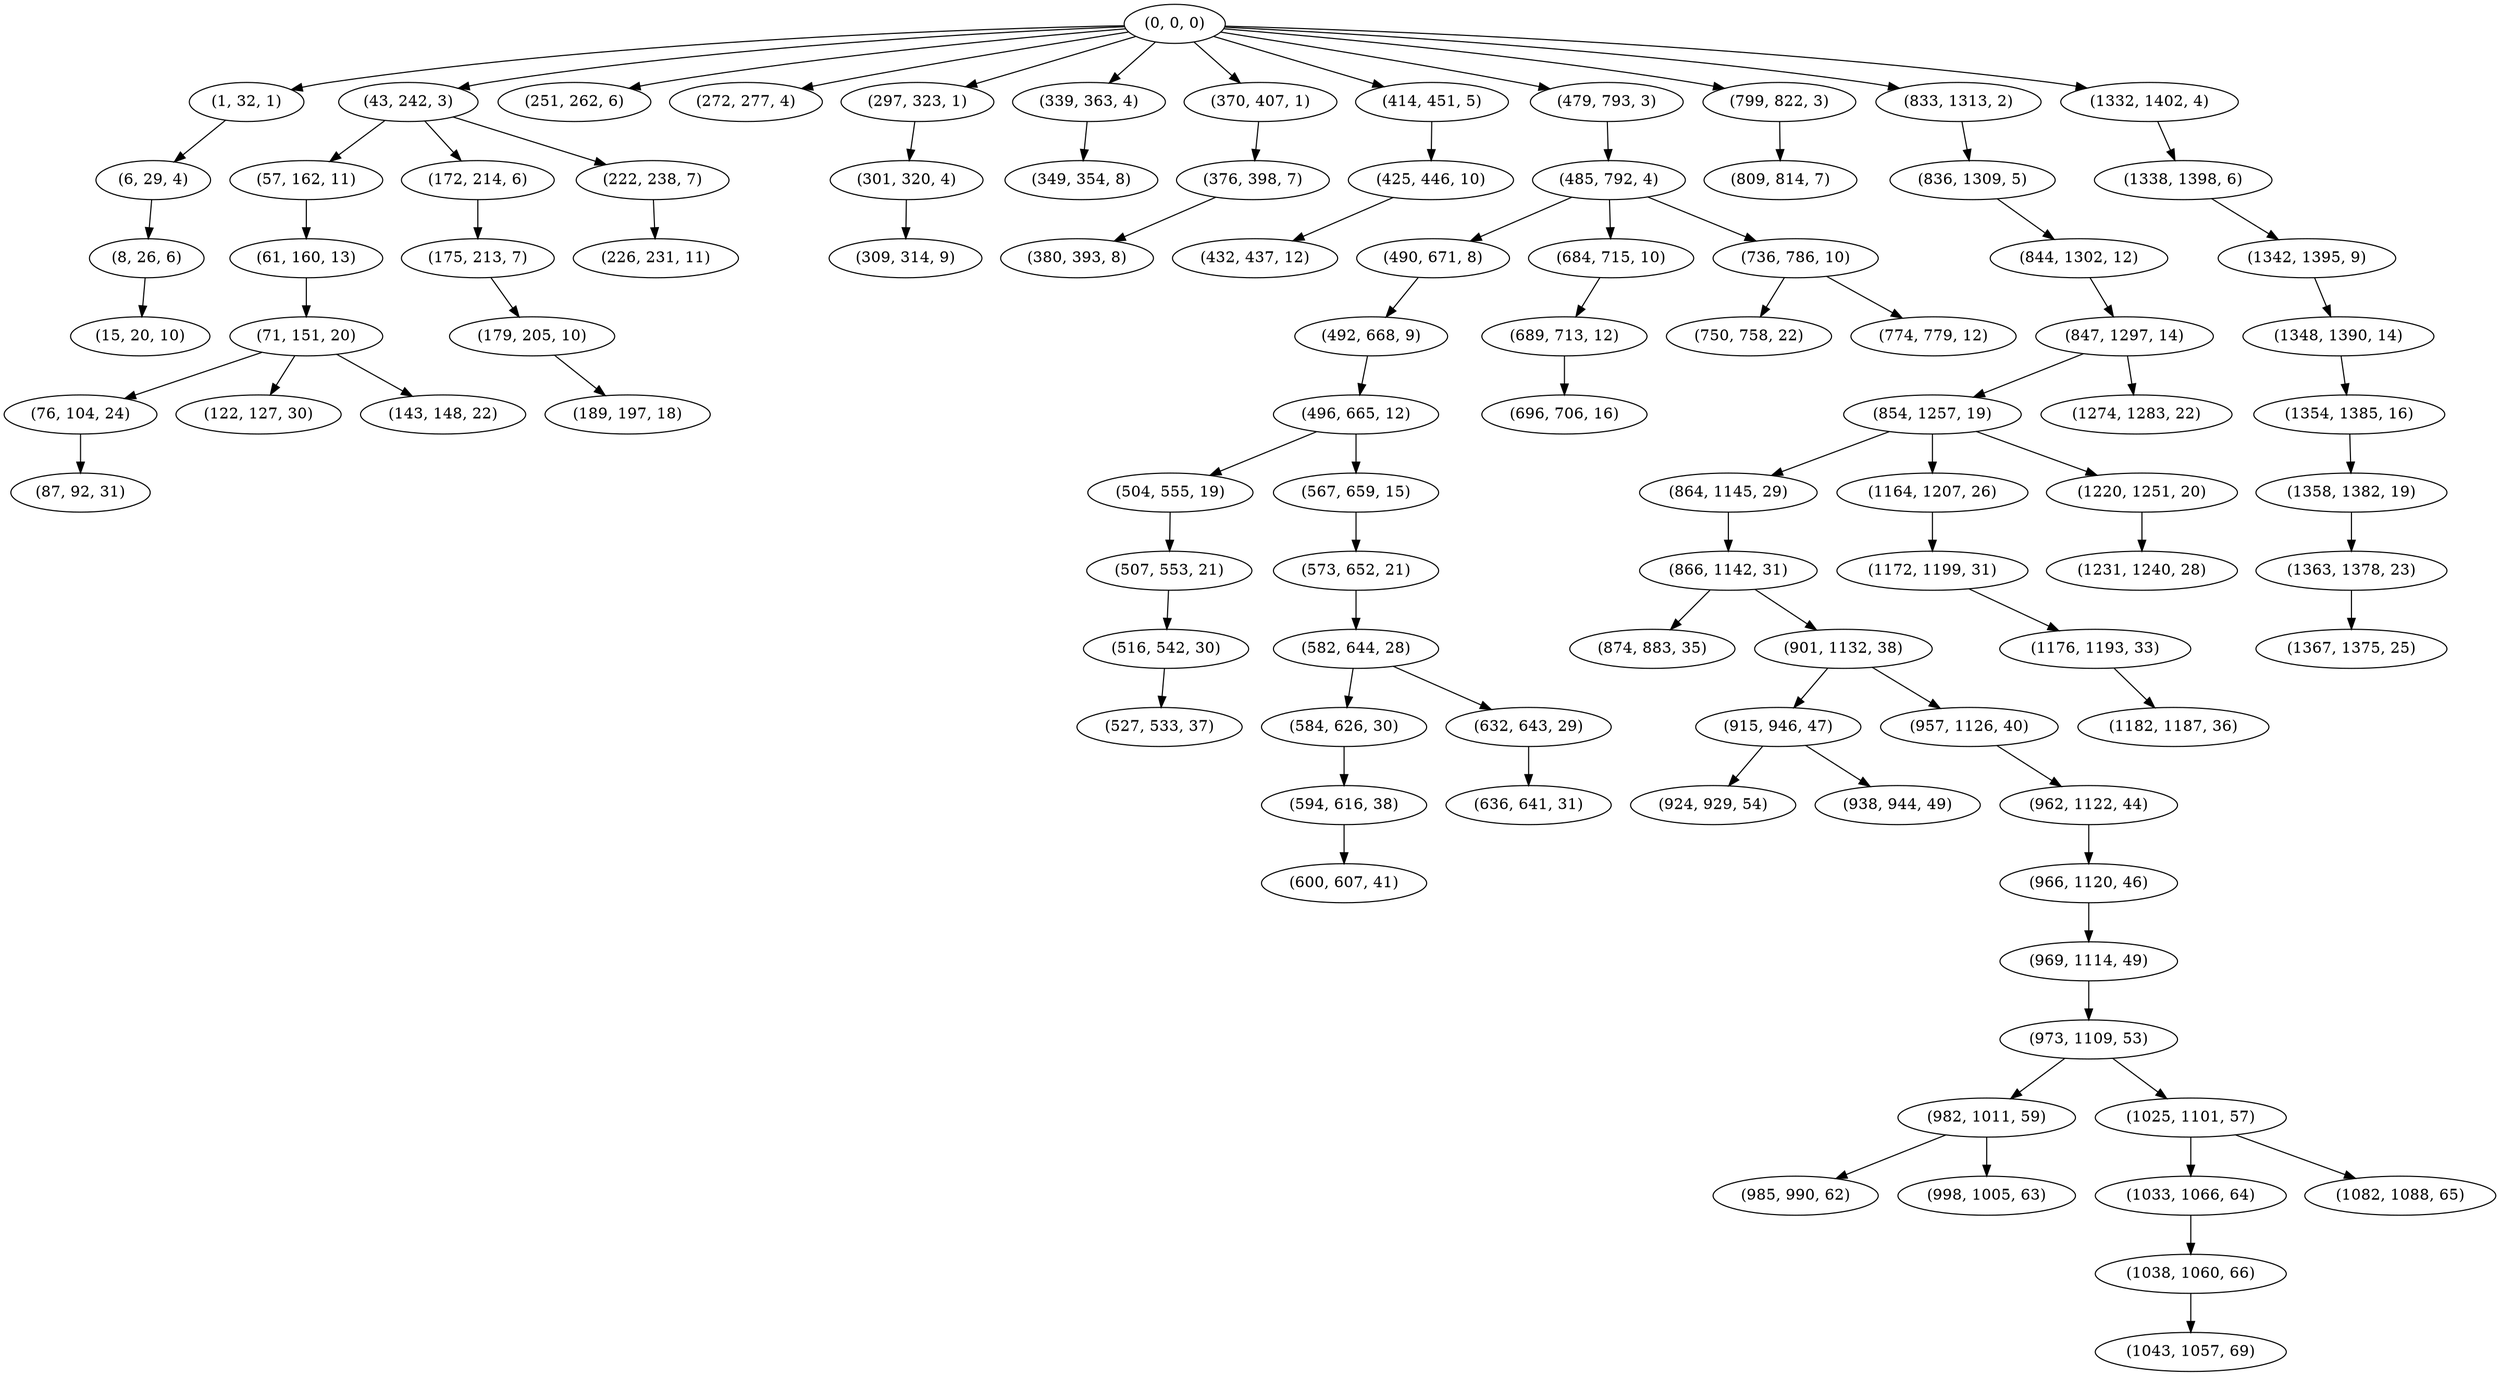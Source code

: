 digraph tree {
    "(0, 0, 0)";
    "(1, 32, 1)";
    "(6, 29, 4)";
    "(8, 26, 6)";
    "(15, 20, 10)";
    "(43, 242, 3)";
    "(57, 162, 11)";
    "(61, 160, 13)";
    "(71, 151, 20)";
    "(76, 104, 24)";
    "(87, 92, 31)";
    "(122, 127, 30)";
    "(143, 148, 22)";
    "(172, 214, 6)";
    "(175, 213, 7)";
    "(179, 205, 10)";
    "(189, 197, 18)";
    "(222, 238, 7)";
    "(226, 231, 11)";
    "(251, 262, 6)";
    "(272, 277, 4)";
    "(297, 323, 1)";
    "(301, 320, 4)";
    "(309, 314, 9)";
    "(339, 363, 4)";
    "(349, 354, 8)";
    "(370, 407, 1)";
    "(376, 398, 7)";
    "(380, 393, 8)";
    "(414, 451, 5)";
    "(425, 446, 10)";
    "(432, 437, 12)";
    "(479, 793, 3)";
    "(485, 792, 4)";
    "(490, 671, 8)";
    "(492, 668, 9)";
    "(496, 665, 12)";
    "(504, 555, 19)";
    "(507, 553, 21)";
    "(516, 542, 30)";
    "(527, 533, 37)";
    "(567, 659, 15)";
    "(573, 652, 21)";
    "(582, 644, 28)";
    "(584, 626, 30)";
    "(594, 616, 38)";
    "(600, 607, 41)";
    "(632, 643, 29)";
    "(636, 641, 31)";
    "(684, 715, 10)";
    "(689, 713, 12)";
    "(696, 706, 16)";
    "(736, 786, 10)";
    "(750, 758, 22)";
    "(774, 779, 12)";
    "(799, 822, 3)";
    "(809, 814, 7)";
    "(833, 1313, 2)";
    "(836, 1309, 5)";
    "(844, 1302, 12)";
    "(847, 1297, 14)";
    "(854, 1257, 19)";
    "(864, 1145, 29)";
    "(866, 1142, 31)";
    "(874, 883, 35)";
    "(901, 1132, 38)";
    "(915, 946, 47)";
    "(924, 929, 54)";
    "(938, 944, 49)";
    "(957, 1126, 40)";
    "(962, 1122, 44)";
    "(966, 1120, 46)";
    "(969, 1114, 49)";
    "(973, 1109, 53)";
    "(982, 1011, 59)";
    "(985, 990, 62)";
    "(998, 1005, 63)";
    "(1025, 1101, 57)";
    "(1033, 1066, 64)";
    "(1038, 1060, 66)";
    "(1043, 1057, 69)";
    "(1082, 1088, 65)";
    "(1164, 1207, 26)";
    "(1172, 1199, 31)";
    "(1176, 1193, 33)";
    "(1182, 1187, 36)";
    "(1220, 1251, 20)";
    "(1231, 1240, 28)";
    "(1274, 1283, 22)";
    "(1332, 1402, 4)";
    "(1338, 1398, 6)";
    "(1342, 1395, 9)";
    "(1348, 1390, 14)";
    "(1354, 1385, 16)";
    "(1358, 1382, 19)";
    "(1363, 1378, 23)";
    "(1367, 1375, 25)";
    "(0, 0, 0)" -> "(1, 32, 1)";
    "(0, 0, 0)" -> "(43, 242, 3)";
    "(0, 0, 0)" -> "(251, 262, 6)";
    "(0, 0, 0)" -> "(272, 277, 4)";
    "(0, 0, 0)" -> "(297, 323, 1)";
    "(0, 0, 0)" -> "(339, 363, 4)";
    "(0, 0, 0)" -> "(370, 407, 1)";
    "(0, 0, 0)" -> "(414, 451, 5)";
    "(0, 0, 0)" -> "(479, 793, 3)";
    "(0, 0, 0)" -> "(799, 822, 3)";
    "(0, 0, 0)" -> "(833, 1313, 2)";
    "(0, 0, 0)" -> "(1332, 1402, 4)";
    "(1, 32, 1)" -> "(6, 29, 4)";
    "(6, 29, 4)" -> "(8, 26, 6)";
    "(8, 26, 6)" -> "(15, 20, 10)";
    "(43, 242, 3)" -> "(57, 162, 11)";
    "(43, 242, 3)" -> "(172, 214, 6)";
    "(43, 242, 3)" -> "(222, 238, 7)";
    "(57, 162, 11)" -> "(61, 160, 13)";
    "(61, 160, 13)" -> "(71, 151, 20)";
    "(71, 151, 20)" -> "(76, 104, 24)";
    "(71, 151, 20)" -> "(122, 127, 30)";
    "(71, 151, 20)" -> "(143, 148, 22)";
    "(76, 104, 24)" -> "(87, 92, 31)";
    "(172, 214, 6)" -> "(175, 213, 7)";
    "(175, 213, 7)" -> "(179, 205, 10)";
    "(179, 205, 10)" -> "(189, 197, 18)";
    "(222, 238, 7)" -> "(226, 231, 11)";
    "(297, 323, 1)" -> "(301, 320, 4)";
    "(301, 320, 4)" -> "(309, 314, 9)";
    "(339, 363, 4)" -> "(349, 354, 8)";
    "(370, 407, 1)" -> "(376, 398, 7)";
    "(376, 398, 7)" -> "(380, 393, 8)";
    "(414, 451, 5)" -> "(425, 446, 10)";
    "(425, 446, 10)" -> "(432, 437, 12)";
    "(479, 793, 3)" -> "(485, 792, 4)";
    "(485, 792, 4)" -> "(490, 671, 8)";
    "(485, 792, 4)" -> "(684, 715, 10)";
    "(485, 792, 4)" -> "(736, 786, 10)";
    "(490, 671, 8)" -> "(492, 668, 9)";
    "(492, 668, 9)" -> "(496, 665, 12)";
    "(496, 665, 12)" -> "(504, 555, 19)";
    "(496, 665, 12)" -> "(567, 659, 15)";
    "(504, 555, 19)" -> "(507, 553, 21)";
    "(507, 553, 21)" -> "(516, 542, 30)";
    "(516, 542, 30)" -> "(527, 533, 37)";
    "(567, 659, 15)" -> "(573, 652, 21)";
    "(573, 652, 21)" -> "(582, 644, 28)";
    "(582, 644, 28)" -> "(584, 626, 30)";
    "(582, 644, 28)" -> "(632, 643, 29)";
    "(584, 626, 30)" -> "(594, 616, 38)";
    "(594, 616, 38)" -> "(600, 607, 41)";
    "(632, 643, 29)" -> "(636, 641, 31)";
    "(684, 715, 10)" -> "(689, 713, 12)";
    "(689, 713, 12)" -> "(696, 706, 16)";
    "(736, 786, 10)" -> "(750, 758, 22)";
    "(736, 786, 10)" -> "(774, 779, 12)";
    "(799, 822, 3)" -> "(809, 814, 7)";
    "(833, 1313, 2)" -> "(836, 1309, 5)";
    "(836, 1309, 5)" -> "(844, 1302, 12)";
    "(844, 1302, 12)" -> "(847, 1297, 14)";
    "(847, 1297, 14)" -> "(854, 1257, 19)";
    "(847, 1297, 14)" -> "(1274, 1283, 22)";
    "(854, 1257, 19)" -> "(864, 1145, 29)";
    "(854, 1257, 19)" -> "(1164, 1207, 26)";
    "(854, 1257, 19)" -> "(1220, 1251, 20)";
    "(864, 1145, 29)" -> "(866, 1142, 31)";
    "(866, 1142, 31)" -> "(874, 883, 35)";
    "(866, 1142, 31)" -> "(901, 1132, 38)";
    "(901, 1132, 38)" -> "(915, 946, 47)";
    "(901, 1132, 38)" -> "(957, 1126, 40)";
    "(915, 946, 47)" -> "(924, 929, 54)";
    "(915, 946, 47)" -> "(938, 944, 49)";
    "(957, 1126, 40)" -> "(962, 1122, 44)";
    "(962, 1122, 44)" -> "(966, 1120, 46)";
    "(966, 1120, 46)" -> "(969, 1114, 49)";
    "(969, 1114, 49)" -> "(973, 1109, 53)";
    "(973, 1109, 53)" -> "(982, 1011, 59)";
    "(973, 1109, 53)" -> "(1025, 1101, 57)";
    "(982, 1011, 59)" -> "(985, 990, 62)";
    "(982, 1011, 59)" -> "(998, 1005, 63)";
    "(1025, 1101, 57)" -> "(1033, 1066, 64)";
    "(1025, 1101, 57)" -> "(1082, 1088, 65)";
    "(1033, 1066, 64)" -> "(1038, 1060, 66)";
    "(1038, 1060, 66)" -> "(1043, 1057, 69)";
    "(1164, 1207, 26)" -> "(1172, 1199, 31)";
    "(1172, 1199, 31)" -> "(1176, 1193, 33)";
    "(1176, 1193, 33)" -> "(1182, 1187, 36)";
    "(1220, 1251, 20)" -> "(1231, 1240, 28)";
    "(1332, 1402, 4)" -> "(1338, 1398, 6)";
    "(1338, 1398, 6)" -> "(1342, 1395, 9)";
    "(1342, 1395, 9)" -> "(1348, 1390, 14)";
    "(1348, 1390, 14)" -> "(1354, 1385, 16)";
    "(1354, 1385, 16)" -> "(1358, 1382, 19)";
    "(1358, 1382, 19)" -> "(1363, 1378, 23)";
    "(1363, 1378, 23)" -> "(1367, 1375, 25)";
}
